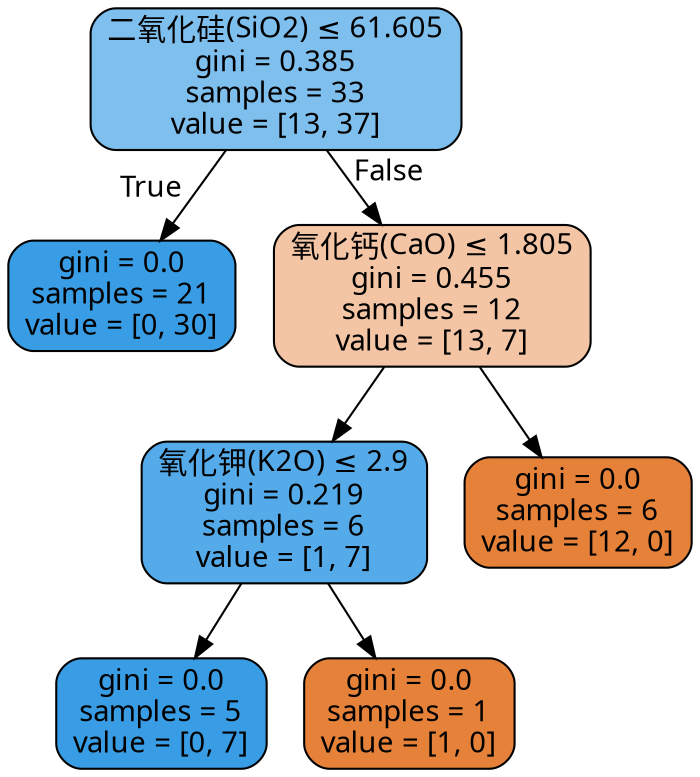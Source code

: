 digraph Tree {
node [shape=box, style="filled, rounded", color="black", fontname="DengXian"] ;
edge [fontname="DengXian"] ;
0 [label=<二氧化硅(SiO2) &le; 61.605<br/>gini = 0.385<br/>samples = 33<br/>value = [13, 37]>, fillcolor="#7fbfee"] ;
1 [label=<gini = 0.0<br/>samples = 21<br/>value = [0, 30]>, fillcolor="#399de5"] ;
0 -> 1 [labeldistance=2.5, labelangle=45, headlabel="True"] ;
2 [label=<氧化钙(CaO) &le; 1.805<br/>gini = 0.455<br/>samples = 12<br/>value = [13, 7]>, fillcolor="#f3c5a4"] ;
0 -> 2 [labeldistance=2.5, labelangle=-45, headlabel="False"] ;
3 [label=<氧化钾(K2O) &le; 2.9<br/>gini = 0.219<br/>samples = 6<br/>value = [1, 7]>, fillcolor="#55abe9"] ;
2 -> 3 ;
4 [label=<gini = 0.0<br/>samples = 5<br/>value = [0, 7]>, fillcolor="#399de5"] ;
3 -> 4 ;
5 [label=<gini = 0.0<br/>samples = 1<br/>value = [1, 0]>, fillcolor="#e58139"] ;
3 -> 5 ;
6 [label=<gini = 0.0<br/>samples = 6<br/>value = [12, 0]>, fillcolor="#e58139"] ;
2 -> 6 ;
}
